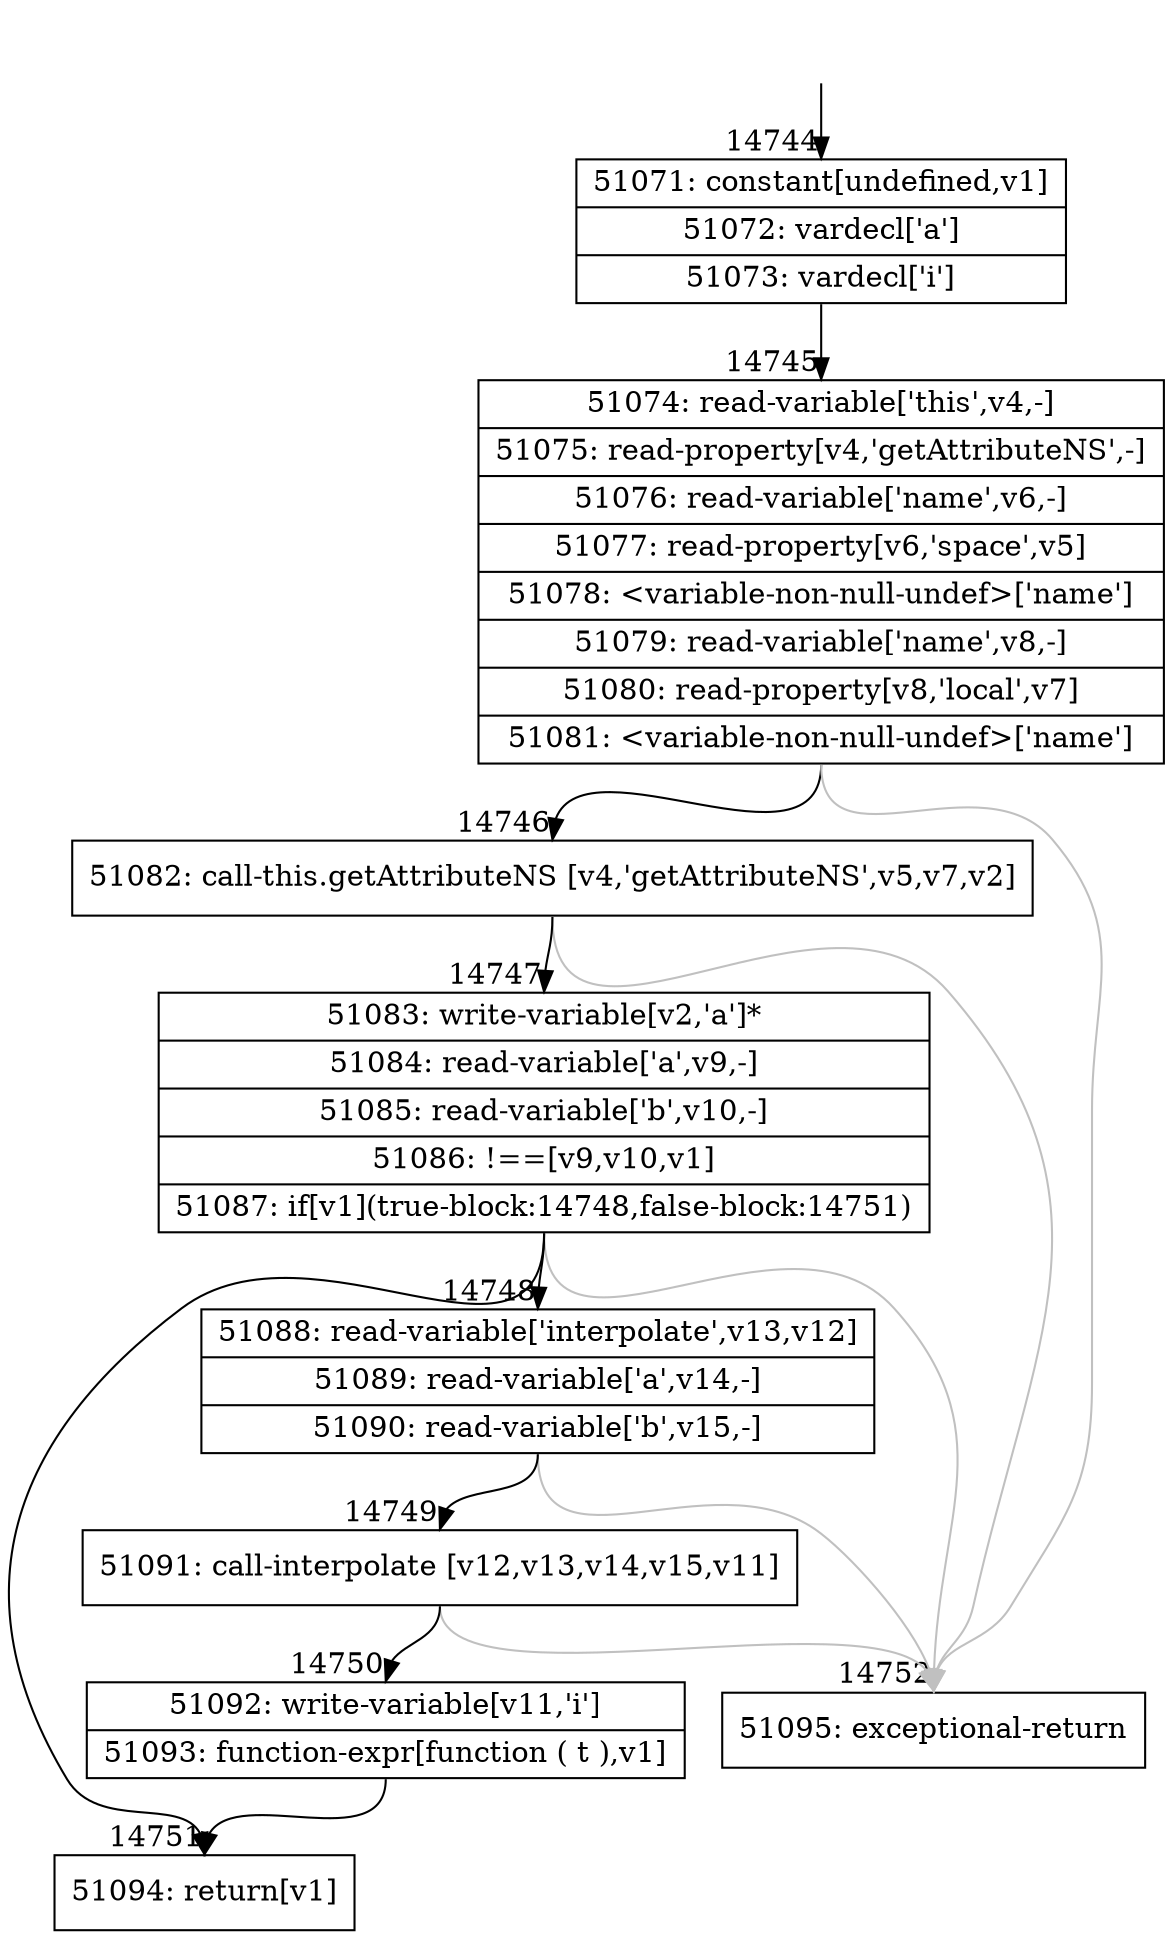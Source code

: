 digraph {
rankdir="TD"
BB_entry1372[shape=none,label=""];
BB_entry1372 -> BB14744 [tailport=s, headport=n, headlabel="    14744"]
BB14744 [shape=record label="{51071: constant[undefined,v1]|51072: vardecl['a']|51073: vardecl['i']}" ] 
BB14744 -> BB14745 [tailport=s, headport=n, headlabel="      14745"]
BB14745 [shape=record label="{51074: read-variable['this',v4,-]|51075: read-property[v4,'getAttributeNS',-]|51076: read-variable['name',v6,-]|51077: read-property[v6,'space',v5]|51078: \<variable-non-null-undef\>['name']|51079: read-variable['name',v8,-]|51080: read-property[v8,'local',v7]|51081: \<variable-non-null-undef\>['name']}" ] 
BB14745 -> BB14746 [tailport=s, headport=n, headlabel="      14746"]
BB14745 -> BB14752 [tailport=s, headport=n, color=gray, headlabel="      14752"]
BB14746 [shape=record label="{51082: call-this.getAttributeNS [v4,'getAttributeNS',v5,v7,v2]}" ] 
BB14746 -> BB14747 [tailport=s, headport=n, headlabel="      14747"]
BB14746 -> BB14752 [tailport=s, headport=n, color=gray]
BB14747 [shape=record label="{51083: write-variable[v2,'a']*|51084: read-variable['a',v9,-]|51085: read-variable['b',v10,-]|51086: !==[v9,v10,v1]|51087: if[v1](true-block:14748,false-block:14751)}" ] 
BB14747 -> BB14751 [tailport=s, headport=n, headlabel="      14751"]
BB14747 -> BB14748 [tailport=s, headport=n, headlabel="      14748"]
BB14747 -> BB14752 [tailport=s, headport=n, color=gray]
BB14748 [shape=record label="{51088: read-variable['interpolate',v13,v12]|51089: read-variable['a',v14,-]|51090: read-variable['b',v15,-]}" ] 
BB14748 -> BB14749 [tailport=s, headport=n, headlabel="      14749"]
BB14748 -> BB14752 [tailport=s, headport=n, color=gray]
BB14749 [shape=record label="{51091: call-interpolate [v12,v13,v14,v15,v11]}" ] 
BB14749 -> BB14750 [tailport=s, headport=n, headlabel="      14750"]
BB14749 -> BB14752 [tailport=s, headport=n, color=gray]
BB14750 [shape=record label="{51092: write-variable[v11,'i']|51093: function-expr[function ( t ),v1]}" ] 
BB14750 -> BB14751 [tailport=s, headport=n]
BB14751 [shape=record label="{51094: return[v1]}" ] 
BB14752 [shape=record label="{51095: exceptional-return}" ] 
//#$~ 8726
}
